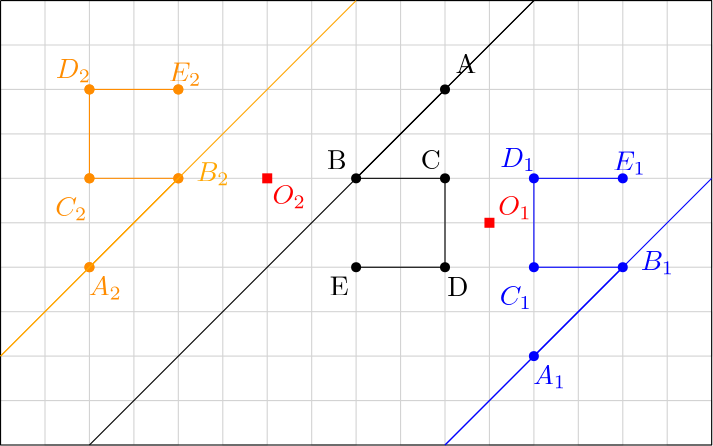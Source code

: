 <?xml version="1.0"?>
<!DOCTYPE ipe SYSTEM "ipe.dtd">
<ipe version="70005" creator="Ipe 7.1.2">
<info created="D:20130925230446" modified="D:20130926000308"/>
<ipestyle name="basic">
<symbol name="arrow/arc(spx)">
<path stroke="sym-stroke" fill="sym-stroke" pen="sym-pen">
0 0 m
-1 0.333 l
-1 -0.333 l
h
</path>
</symbol>
<symbol name="arrow/farc(spx)">
<path stroke="sym-stroke" fill="white" pen="sym-pen">
0 0 m
-1 0.333 l
-1 -0.333 l
h
</path>
</symbol>
<symbol name="mark/circle(sx)" transformations="translations">
<path fill="sym-stroke">
0.6 0 0 0.6 0 0 e
0.4 0 0 0.4 0 0 e
</path>
</symbol>
<symbol name="mark/disk(sx)" transformations="translations">
<path fill="sym-stroke">
0.6 0 0 0.6 0 0 e
</path>
</symbol>
<symbol name="mark/fdisk(sfx)" transformations="translations">
<group>
<path fill="sym-fill">
0.5 0 0 0.5 0 0 e
</path>
<path fill="sym-stroke" fillrule="eofill">
0.6 0 0 0.6 0 0 e
0.4 0 0 0.4 0 0 e
</path>
</group>
</symbol>
<symbol name="mark/box(sx)" transformations="translations">
<path fill="sym-stroke" fillrule="eofill">
-0.6 -0.6 m
0.6 -0.6 l
0.6 0.6 l
-0.6 0.6 l
h
-0.4 -0.4 m
0.4 -0.4 l
0.4 0.4 l
-0.4 0.4 l
h
</path>
</symbol>
<symbol name="mark/square(sx)" transformations="translations">
<path fill="sym-stroke">
-0.6 -0.6 m
0.6 -0.6 l
0.6 0.6 l
-0.6 0.6 l
h
</path>
</symbol>
<symbol name="mark/fsquare(sfx)" transformations="translations">
<group>
<path fill="sym-fill">
-0.5 -0.5 m
0.5 -0.5 l
0.5 0.5 l
-0.5 0.5 l
h
</path>
<path fill="sym-stroke" fillrule="eofill">
-0.6 -0.6 m
0.6 -0.6 l
0.6 0.6 l
-0.6 0.6 l
h
-0.4 -0.4 m
0.4 -0.4 l
0.4 0.4 l
-0.4 0.4 l
h
</path>
</group>
</symbol>
<symbol name="mark/cross(sx)" transformations="translations">
<group>
<path fill="sym-stroke">
-0.43 -0.57 m
0.57 0.43 l
0.43 0.57 l
-0.57 -0.43 l
h
</path>
<path fill="sym-stroke">
-0.43 0.57 m
0.57 -0.43 l
0.43 -0.57 l
-0.57 0.43 l
h
</path>
</group>
</symbol>
<symbol name="arrow/fnormal(spx)">
<path stroke="sym-stroke" fill="white" pen="sym-pen">
0 0 m
-1 0.333 l
-1 -0.333 l
h
</path>
</symbol>
<symbol name="arrow/pointed(spx)">
<path stroke="sym-stroke" fill="sym-stroke" pen="sym-pen">
0 0 m
-1 0.333 l
-0.8 0 l
-1 -0.333 l
h
</path>
</symbol>
<symbol name="arrow/fpointed(spx)">
<path stroke="sym-stroke" fill="white" pen="sym-pen">
0 0 m
-1 0.333 l
-0.8 0 l
-1 -0.333 l
h
</path>
</symbol>
<symbol name="arrow/linear(spx)">
<path stroke="sym-stroke" pen="sym-pen">
-1 0.333 m
0 0 l
-1 -0.333 l
</path>
</symbol>
<symbol name="arrow/fdouble(spx)">
<path stroke="sym-stroke" fill="white" pen="sym-pen">
0 0 m
-1 0.333 l
-1 -0.333 l
h
-1 0 m
-2 0.333 l
-2 -0.333 l
h
</path>
</symbol>
<symbol name="arrow/double(spx)">
<path stroke="sym-stroke" fill="sym-stroke" pen="sym-pen">
0 0 m
-1 0.333 l
-1 -0.333 l
h
-1 0 m
-2 0.333 l
-2 -0.333 l
h
</path>
</symbol>
<pen name="heavier" value="0.8"/>
<pen name="fat" value="1.2"/>
<pen name="ultrafat" value="2"/>
<symbolsize name="large" value="5"/>
<symbolsize name="small" value="2"/>
<symbolsize name="tiny" value="1.1"/>
<arrowsize name="large" value="10"/>
<arrowsize name="small" value="5"/>
<arrowsize name="tiny" value="3"/>
<color name="red" value="1 0 0"/>
<color name="green" value="0 1 0"/>
<color name="blue" value="0 0 1"/>
<color name="yellow" value="1 1 0"/>
<color name="orange" value="1 0.647 0"/>
<color name="gold" value="1 0.843 0"/>
<color name="purple" value="0.627 0.125 0.941"/>
<color name="gray" value="0.745"/>
<color name="brown" value="0.647 0.165 0.165"/>
<color name="navy" value="0 0 0.502"/>
<color name="pink" value="1 0.753 0.796"/>
<color name="seagreen" value="0.18 0.545 0.341"/>
<color name="turquoise" value="0.251 0.878 0.816"/>
<color name="violet" value="0.933 0.51 0.933"/>
<color name="darkblue" value="0 0 0.545"/>
<color name="darkcyan" value="0 0.545 0.545"/>
<color name="darkgray" value="0.663"/>
<color name="darkgreen" value="0 0.392 0"/>
<color name="darkmagenta" value="0.545 0 0.545"/>
<color name="darkorange" value="1 0.549 0"/>
<color name="darkred" value="0.545 0 0"/>
<color name="lightblue" value="0.678 0.847 0.902"/>
<color name="lightcyan" value="0.878 1 1"/>
<color name="lightgray" value="0.827"/>
<color name="lightgreen" value="0.565 0.933 0.565"/>
<color name="lightyellow" value="1 1 0.878"/>
<dashstyle name="dashed" value="[4] 0"/>
<dashstyle name="dotted" value="[1 3] 0"/>
<dashstyle name="dash dotted" value="[4 2 1 2] 0"/>
<dashstyle name="dash dot dotted" value="[4 2 1 2 1 2] 0"/>
<textsize name="large" value="\large"/>
<textsize name="Large" value="\Large"/>
<textsize name="LARGE" value="\LARGE"/>
<textsize name="huge" value="\huge"/>
<textsize name="Huge" value="\Huge"/>
<textsize name="small" value="\small"/>
<textsize name="footnote" value="\footnotesize"/>
<textsize name="tiny" value="\tiny"/>
<textstyle name="center" begin="\begin{center}" end="\end{center}"/>
<textstyle name="itemize" begin="\begin{itemize}" end="\end{itemize}"/>
<textstyle name="item" begin="\begin{itemize}\item{}" end="\end{itemize}"/>
<gridsize name="4 pts" value="4"/>
<gridsize name="8 pts (~3 mm)" value="8"/>
<gridsize name="16 pts (~6 mm)" value="16"/>
<gridsize name="32 pts (~12 mm)" value="32"/>
<gridsize name="10 pts (~3.5 mm)" value="10"/>
<gridsize name="20 pts (~7 mm)" value="20"/>
<gridsize name="14 pts (~5 mm)" value="14"/>
<gridsize name="28 pts (~10 mm)" value="28"/>
<gridsize name="56 pts (~20 mm)" value="56"/>
<anglesize name="90 deg" value="90"/>
<anglesize name="60 deg" value="60"/>
<anglesize name="45 deg" value="45"/>
<anglesize name="30 deg" value="30"/>
<anglesize name="22.5 deg" value="22.5"/>
<tiling name="falling" angle="-60" step="4" width="1"/>
<tiling name="rising" angle="30" step="4" width="1"/>
</ipestyle>
<page>
<layer name="alpha"/>
<view layers="alpha" active="alpha"/>
<path layer="alpha" stroke="lightgray">
64 784 m
320 784 l
320 768 l
64 768 l
64 752 l
320 752 l
320 736 l
64 736 l
64 720 l
320 720 l
320 704 l
64 704 l
64 688 l
320 688 l
320 672 l
64 672 l
64 656 l
320 656 l
320 640 l
304 640 l
304 800 l
288 800 l
288 640 l
272 640 l
272 800 l
256 800 l
256 640 l
240 640 l
240 800 l
224 800 l
224 640 l
208 640 l
208 800 l
192 800 l
192 640 l
176 640 l
176 800 l
160 800 l
160 640 l
144 640 l
144 800 l
128 800 l
128 640 l
96 640 l
112 640 l
112 800 l
96 800 l
96 640 l
80 640 l
80 800 l
</path>
<use name="mark/square(sx)" pos="240 720" size="normal" stroke="red"/>
<use matrix="1 0 0 1 -64 32" name="mark/disk(sx)" pos="256 704" size="normal" stroke="black"/>
<use matrix="1 0 0 1 -64 32" name="mark/disk(sx)" pos="288 736" size="normal" stroke="black"/>
<use matrix="1 0 0 1 -64 32" name="mark/disk(sx)" pos="288 704" size="normal" stroke="black"/>
<use matrix="1 0 0 1 -64 32" name="mark/disk(sx)" pos="288 672" size="normal" stroke="black"/>
<use matrix="1 0 0 1 -64 32" name="mark/disk(sx)" pos="256 672" size="normal" stroke="black"/>
<path matrix="1 0 0 1 -64 32" stroke="black">
288 736 m
256 704 l
288 704 l
288 672 l
256 672 l
</path>
<text transformations="translations" pos="227.802 773.814" stroke="black" type="label" width="7.472" height="6.808" depth="0" valign="baseline">A</text>
<text matrix="1 0 0 1 -5.78383 -37.2809" transformations="translations" pos="187.315 776.58" stroke="black" type="label" width="7.057" height="6.808" depth="0" valign="baseline">B</text>
<text matrix="1 0 0 1 32 0" transformations="translations" pos="183.291 739.363" stroke="black" type="label" width="7.195" height="6.808" depth="0" valign="baseline">C</text>
<text matrix="1 0 0 1 -11.5677 -47.7485" transformations="translations" pos="236.352 741.375" stroke="black" type="label" width="7.61" height="6.808" depth="0" valign="baseline">D</text>
<text transformations="translations" pos="182.537 693.847" stroke="black" type="label" width="6.78" height="6.808" depth="0" valign="baseline">E</text>
<text matrix="1 0 0 1 -6.28677 -6.0353" transformations="translations" pos="249.428 728.801" stroke="red" type="label" width="12.069" height="6.812" depth="1.49" valign="baseline">$O_1$</text>
<text matrix="1 0 0 1 -16 0" transformations="translations" pos="300.477 738.86" stroke="blue" type="label" width="11.824" height="6.812" depth="1.49" valign="baseline">$E_1$</text>
<text matrix="1 0 0 1 -12.825 43.4735" transformations="translations" pos="256.721 696.613" stroke="blue" type="label" width="12.718" height="6.812" depth="1.49" valign="baseline">$D_{1}$</text>
<text matrix="1 0 0 1 -56.0471 -20.0235" transformations="translations" pos="299.722 710.444" stroke="blue" type="label" width="11.59" height="6.812" depth="1.49" valign="baseline">$C_1$</text>
<text matrix="1 0 0 1 0 32" transformations="translations" pos="294.442 670.963" stroke="blue" type="label" width="12.026" height="6.812" depth="1.49" valign="baseline">$B_1$</text>
<text transformations="translations" pos="255.715 661.91" stroke="blue" type="label" width="11.941" height="6.812" depth="1.49" valign="baseline">$A_1$</text>
<use name="mark/disk(sx)" pos="256 736" size="normal" stroke="blue"/>
<use name="mark/disk(sx)" pos="256 704" size="normal" stroke="blue"/>
<use name="mark/disk(sx)" pos="288 736" size="normal" stroke="blue"/>
<use name="mark/disk(sx)" pos="288 704" size="normal" stroke="blue"/>
<use name="mark/disk(sx)" pos="256 672" size="normal" stroke="blue"/>
<path stroke="blue">
288 736 m
256 736 l
256 704 l
288 704 l
256 672 l
</path>
<use name="mark/square(sx)" pos="160 736" size="normal" stroke="red"/>
<use name="mark/disk(sx)" pos="128 736" size="normal" stroke="darkorange"/>
<use name="mark/disk(sx)" pos="96 736" size="normal" stroke="darkorange"/>
<use name="mark/disk(sx)" pos="96 704" size="normal" stroke="darkorange"/>
<use name="mark/disk(sx)" pos="96 768" size="normal" stroke="darkorange"/>
<use name="mark/disk(sx)" pos="128 768" size="normal" stroke="darkorange"/>
<path stroke="darkorange">
96 704 m
128 736 l
96 736 l
96 768 l
128 768 l
</path>
<text matrix="1 0 0 1 -176 32" transformations="translations" pos="300.477 738.86" stroke="darkorange" type="label" width="11.824" height="6.812" depth="1.49" valign="baseline">$E_2$</text>
<text matrix="1 0 0 1 -172.825 75.4735" transformations="translations" pos="256.721 696.613" stroke="darkorange" type="label" width="12.718" height="6.812" depth="1.49" valign="baseline">$D_{2}$</text>
<text matrix="1 0 0 1 -216.047 11.9765" transformations="translations" pos="299.722 710.444" stroke="darkorange" type="label" width="11.59" height="6.812" depth="1.49" valign="baseline">$C_2$</text>
<text matrix="1 0 0 1 -160 64" transformations="translations" pos="294.442 670.963" stroke="orange" type="label" width="12.026" height="6.812" depth="1.49" valign="baseline">$B_2$</text>
<text matrix="1 0 0 1 -160 32" transformations="translations" pos="255.715 661.91" stroke="darkorange" type="label" width="11.941" height="6.812" depth="1.49" valign="baseline">$A_2$</text>
<use matrix="1 0 0 1 -160 32" name="mark/disk(sx)" pos="256 736" size="normal" stroke="darkorange"/>
<use matrix="1 0 0 1 -160 32" name="mark/disk(sx)" pos="256 704" size="normal" stroke="darkorange"/>
<use matrix="1 0 0 1 -160 32" name="mark/disk(sx)" pos="288 736" size="normal" stroke="darkorange"/>
<use matrix="1 0 0 1 -160 32" name="mark/disk(sx)" pos="288 704" size="normal" stroke="darkorange"/>
<use matrix="1 0 0 1 -160 32" name="mark/disk(sx)" pos="256 672" size="normal" stroke="darkorange"/>
<path stroke="black">
64 800 m
64 640 l
320 640 l
320 640 l
320 800 l
64 800 l
</path>
<text matrix="1 0 0 1 1.8853 6.73323" transformations="translations" pos="160 720" stroke="red" type="label" width="12.069" height="6.812" depth="1.49" valign="baseline">$O_2$</text>
<path stroke="orange">
128 736 m
64 672 l
</path>
<path stroke="black">
192 736 m
256 800 l
</path>
<path stroke="blue">
288 704 m
224 640 l
</path>
<path stroke="orange">
64 672 m
192 800 l
</path>
<path stroke="black">
256 800 m
96 640 l
96 640 l
</path>
<path stroke="blue">
224 640 m
320 736 l
</path>
</page>
</ipe>
